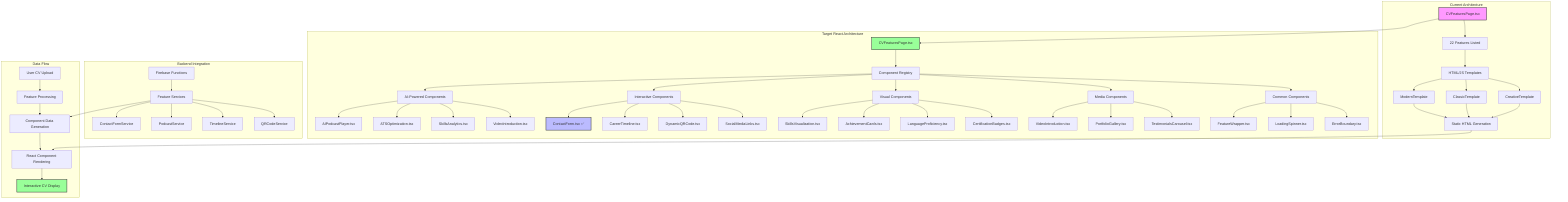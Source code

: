 graph TD
    subgraph "Current Architecture"
        A[CVFeaturesPage.tsx] --> B[22 Features Listed]
        B --> C[HTML/JS Templates]
        C --> D[ModernTemplate]
        C --> E[ClassicTemplate]
        C --> F[CreativeTemplate]
        D --> G[Static HTML Generation]
        E --> G
        F --> G
    end

    subgraph "Target React Architecture"
        H[CVFeaturesPage.tsx] --> I[Component Registry]
        I --> J[AI-Powered Components]
        I --> K[Interactive Components]
        I --> L[Visual Components]
        I --> M[Media Components]
        I --> N[Common Components]
        
        J --> J1[AIPodcastPlayer.tsx]
        J --> J2[ATSOptimization.tsx]
        J --> J3[SkillsAnalytics.tsx]
        J --> J4[VideoIntroduction.tsx]
        
        K --> K1[ContactForm.tsx ✅]
        K --> K2[CareerTimeline.tsx]
        K --> K3[DynamicQRCode.tsx]
        K --> K4[SocialMediaLinks.tsx]
        
        L --> L1[SkillsVisualization.tsx]
        L --> L2[AchievementCards.tsx]
        L --> L3[LanguageProficiency.tsx]
        L --> L4[CertificationBadges.tsx]
        
        M --> M1[VideoIntroduction.tsx]
        M --> M2[PortfolioGallery.tsx]
        M --> M3[TestimonialsCarousel.tsx]
        
        N --> N1[FeatureWrapper.tsx]
        N --> N2[LoadingSpinner.tsx]
        N --> N3[ErrorBoundary.tsx]
    end

    subgraph "Backend Integration"
        O[Firebase Functions] --> P[Feature Services]
        P --> P1[ContactFormService]
        P --> P2[PodcastService]
        P --> P3[TimelineService]
        P --> P4[QRCodeService]
    end

    subgraph "Data Flow"
        Q[User CV Upload] --> R[Feature Processing]
        R --> S[Component Data Generation]
        S --> T[React Component Rendering]
        T --> U[Interactive CV Display]
    end

    A --> H
    G --> T
    P --> S

    style A fill:#f9f,stroke:#333,stroke-width:2px
    style H fill:#9f9,stroke:#333,stroke-width:2px
    style K1 fill:#bbf,stroke:#333,stroke-width:2px
    style U fill:#9f9,stroke:#333,stroke-width:2px